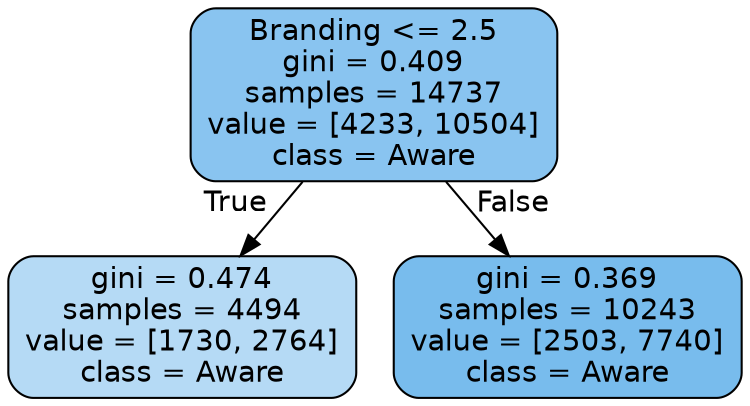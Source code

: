 digraph Tree {
node [shape=box, style="filled, rounded", color="black", fontname=helvetica] ;
edge [fontname=helvetica] ;
0 [label="Branding <= 2.5\ngini = 0.409\nsamples = 14737\nvalue = [4233, 10504]\nclass = Aware", fillcolor="#399de598"] ;
1 [label="gini = 0.474\nsamples = 4494\nvalue = [1730, 2764]\nclass = Aware", fillcolor="#399de55f"] ;
0 -> 1 [labeldistance=2.5, labelangle=45, headlabel="True"] ;
2 [label="gini = 0.369\nsamples = 10243\nvalue = [2503, 7740]\nclass = Aware", fillcolor="#399de5ad"] ;
0 -> 2 [labeldistance=2.5, labelangle=-45, headlabel="False"] ;
}